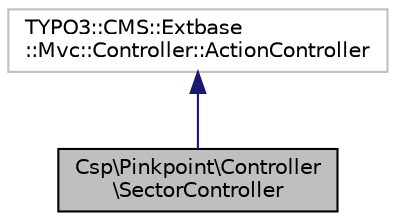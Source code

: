 digraph "Csp\Pinkpoint\Controller\SectorController"
{
  edge [fontname="Helvetica",fontsize="10",labelfontname="Helvetica",labelfontsize="10"];
  node [fontname="Helvetica",fontsize="10",shape=record];
  Node2 [label="Csp\\Pinkpoint\\Controller\l\\SectorController",height=0.2,width=0.4,color="black", fillcolor="grey75", style="filled", fontcolor="black"];
  Node3 -> Node2 [dir="back",color="midnightblue",fontsize="10",style="solid",fontname="Helvetica"];
  Node3 [label="TYPO3::CMS::Extbase\l::Mvc::Controller::ActionController",height=0.2,width=0.4,color="grey75", fillcolor="white", style="filled"];
}

